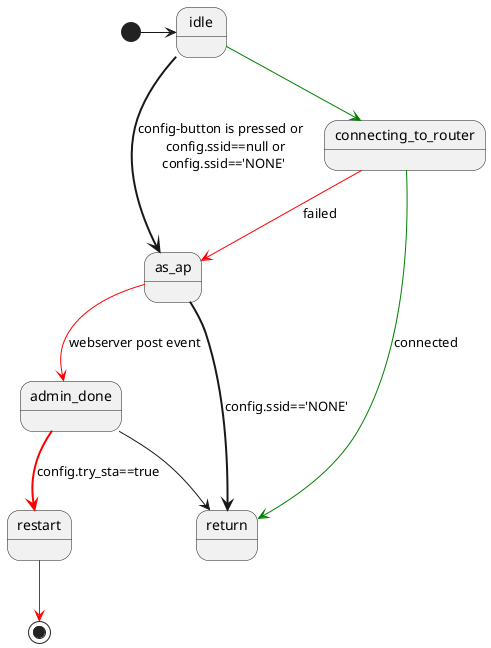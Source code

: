 @startuml
[*] -> idle
idle -[bold]> as_ap :config-button is pressed or \n  config.ssid==null or\n config.ssid=='NONE'
idle -[#green]-> connecting_to_router 

connecting_to_router -[#green]-> return :connected


connecting_to_router -[#red]-> as_ap :failed
as_ap -[#red]-> admin_done :webserver post event
as_ap -[bold]-> return :config.ssid=='NONE'
admin_done --> return

admin_done --[#red,bold]> restart :config.try_sta==true
restart -[#red]-> [*]

@enduml